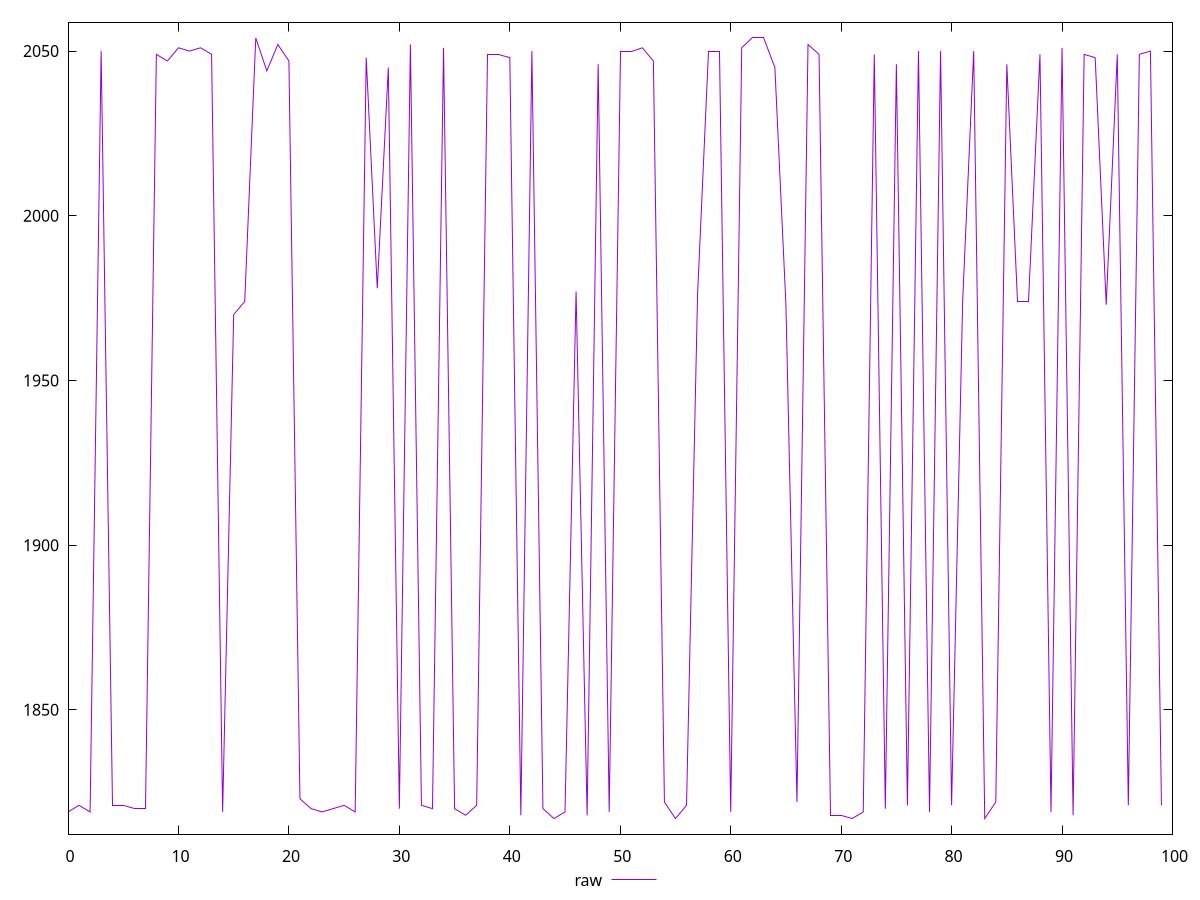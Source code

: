 reset
set terminal svg size 640, 490 enhanced background rgb 'white'
set output "report_00007_2020-12-11T15:55:29.892Z/metrics/samples/pages+cached+noexternal/raw/values.svg"

$raw <<EOF
0 1819
1 1821
2 1819
3 2050
4 1821
5 1821
6 1820
7 1820
8 2049
9 2047
10 2051
11 2050
12 2051
13 2049
14 1819
15 1970
16 1974
17 2054
18 2044
19 2052
20 2047
21 1823
22 1820
23 1819
24 1820
25 1821
26 1819
27 2048
28 1978
29 2045
30 1820
31 2052
32 1821
33 1820
34 2051
35 1820
36 1818
37 1821
38 2049
39 2049
40 2048
41 1818
42 2050
43 1820
44 1817
45 1819
46 1977
47 1818
48 2046
49 1819
50 2050
51 2050
52 2051
53 2047
54 1822
55 1817
56 1821
57 1976
58 2050
59 2050
60 1819
61 2051
62 2054
63 2054
64 2045
65 1973
66 1822
67 2052
68 2049
69 1818
70 1818
71 1817
72 1819
73 2049
74 1820
75 2046
76 1821
77 2050
78 1819
79 2050
80 1821
81 1974
82 2050
83 1817
84 1822
85 2046
86 1974
87 1974
88 2049
89 1819
90 2051
91 1818
92 2049
93 2048
94 1973
95 2049
96 1821
97 2049
98 2050
99 1821
EOF

set key outside below
set yrange [1812.26:2058.74]

plot \
  $raw title "raw" with line, \


reset